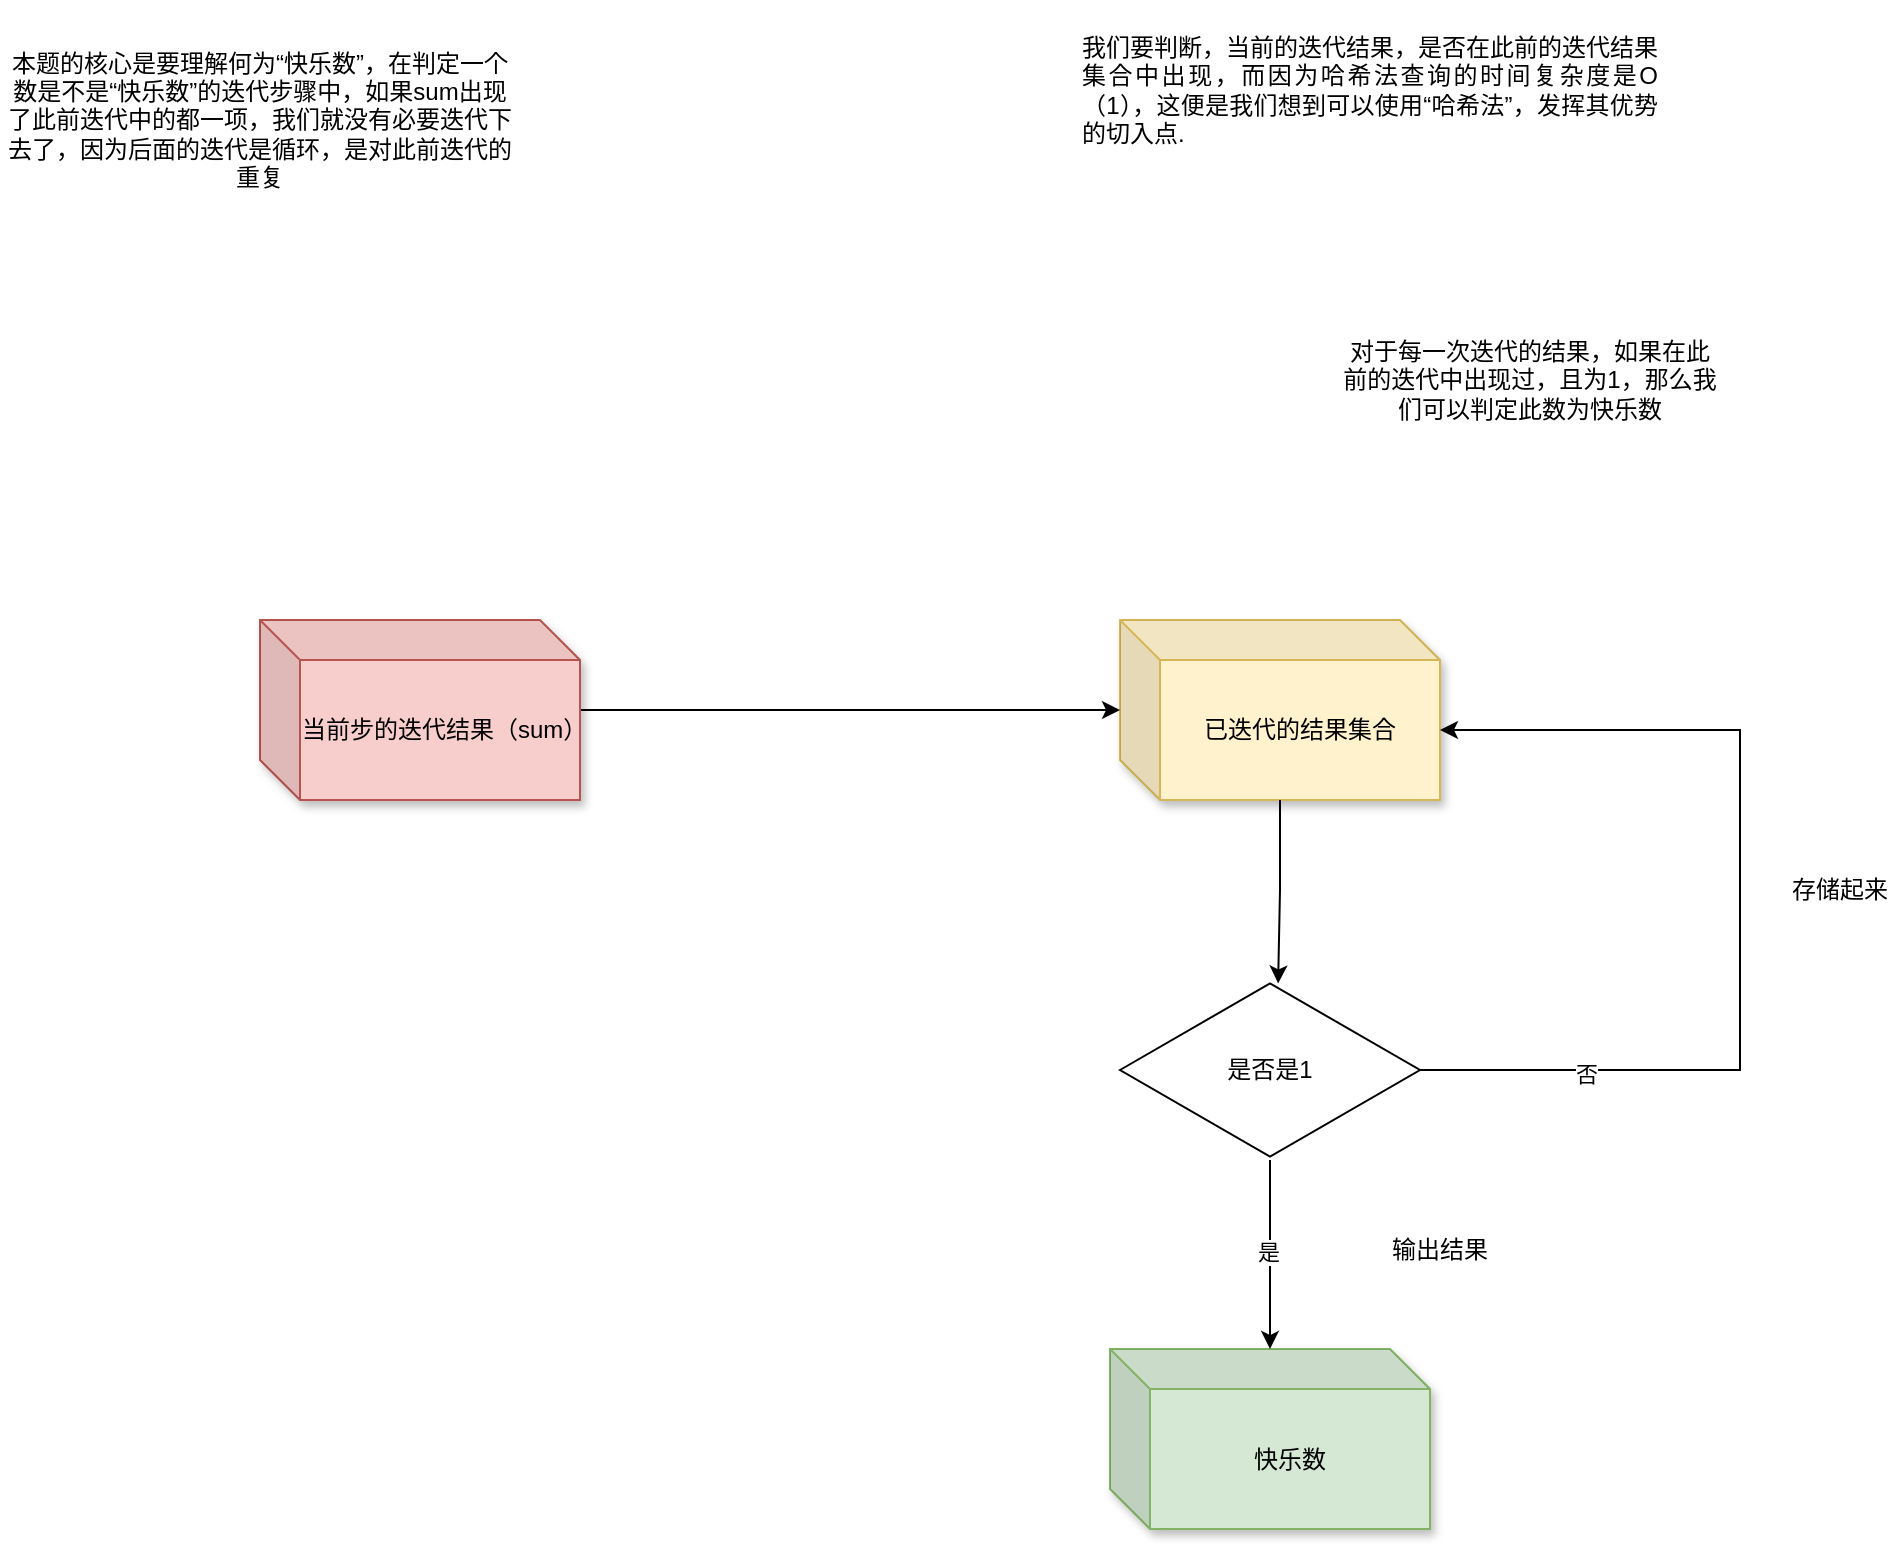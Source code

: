 <mxfile version="22.1.11" type="github">
  <diagram name="第 1 页" id="n8gh3igKdaO5uhaC8ERB">
    <mxGraphModel dx="1173" dy="1834" grid="1" gridSize="10" guides="1" tooltips="1" connect="1" arrows="1" fold="1" page="1" pageScale="1" pageWidth="827" pageHeight="1169" math="0" shadow="0">
      <root>
        <mxCell id="0" />
        <mxCell id="1" parent="0" />
        <mxCell id="uebJWBE_5V3VUWW7Wclp-1" value="已迭代的结果集合" style="shape=cube;whiteSpace=wrap;html=1;boundedLbl=1;backgroundOutline=1;darkOpacity=0.05;darkOpacity2=0.1;shadow=1;fillColor=#fff2cc;strokeColor=#d6b656;" vertex="1" parent="1">
          <mxGeometry x="650" y="130" width="160" height="90" as="geometry" />
        </mxCell>
        <mxCell id="uebJWBE_5V3VUWW7Wclp-2" value="本题的核心是要理解何为“快乐数”，在判定一个数是不是“快乐数”的迭代步骤中，如果sum出现了此前迭代中的都一项，我们就没有必要迭代下去了，因为后面的迭代是循环，是对此前迭代的重复" style="text;html=1;strokeColor=none;fillColor=none;align=center;verticalAlign=middle;whiteSpace=wrap;rounded=0;" vertex="1" parent="1">
          <mxGeometry x="90" y="-180" width="260" height="120" as="geometry" />
        </mxCell>
        <mxCell id="uebJWBE_5V3VUWW7Wclp-4" value="对于每一次迭代的结果，如果在此前的迭代中出现过，且为1，那么我们可以判定此数为快乐数" style="text;html=1;strokeColor=none;fillColor=none;align=center;verticalAlign=middle;whiteSpace=wrap;rounded=0;" vertex="1" parent="1">
          <mxGeometry x="760" y="-20" width="190" height="60" as="geometry" />
        </mxCell>
        <mxCell id="uebJWBE_5V3VUWW7Wclp-5" value="&lt;div style=&quot;text-align: justify;&quot;&gt;&lt;span style=&quot;background-color: initial;&quot;&gt;我们要判断，当前的迭代结果，是否在此前的迭代结果集合中出现，而因为哈希法查询的时间复杂度是O（1），&lt;/span&gt;&lt;span style=&quot;background-color: initial;&quot;&gt;这便是我们想到可以使用“哈希法”，发挥其优势的切入点.&lt;/span&gt;&lt;/div&gt;" style="text;html=1;strokeColor=none;fillColor=none;align=center;verticalAlign=middle;whiteSpace=wrap;rounded=0;" vertex="1" parent="1">
          <mxGeometry x="630" y="-170" width="290" height="70" as="geometry" />
        </mxCell>
        <mxCell id="uebJWBE_5V3VUWW7Wclp-13" style="edgeStyle=orthogonalEdgeStyle;rounded=0;orthogonalLoop=1;jettySize=auto;html=1;" edge="1" parent="1" source="uebJWBE_5V3VUWW7Wclp-7" target="uebJWBE_5V3VUWW7Wclp-1">
          <mxGeometry relative="1" as="geometry" />
        </mxCell>
        <mxCell id="uebJWBE_5V3VUWW7Wclp-7" value="当前步的迭代结果（sum）" style="shape=cube;whiteSpace=wrap;html=1;boundedLbl=1;backgroundOutline=1;darkOpacity=0.05;darkOpacity2=0.1;shadow=1;fillColor=#f8cecc;strokeColor=#b85450;" vertex="1" parent="1">
          <mxGeometry x="220" y="130" width="160" height="90" as="geometry" />
        </mxCell>
        <mxCell id="uebJWBE_5V3VUWW7Wclp-10" value="快乐数" style="shape=cube;whiteSpace=wrap;html=1;boundedLbl=1;backgroundOutline=1;darkOpacity=0.05;darkOpacity2=0.1;shadow=1;fillColor=#d5e8d4;strokeColor=#82b366;" vertex="1" parent="1">
          <mxGeometry x="645" y="494.5" width="160" height="90" as="geometry" />
        </mxCell>
        <mxCell id="uebJWBE_5V3VUWW7Wclp-15" style="edgeStyle=orthogonalEdgeStyle;rounded=0;orthogonalLoop=1;jettySize=auto;html=1;" edge="1" parent="1" source="uebJWBE_5V3VUWW7Wclp-12" target="uebJWBE_5V3VUWW7Wclp-10">
          <mxGeometry relative="1" as="geometry" />
        </mxCell>
        <mxCell id="uebJWBE_5V3VUWW7Wclp-16" value="是" style="edgeLabel;html=1;align=center;verticalAlign=middle;resizable=0;points=[];" vertex="1" connectable="0" parent="uebJWBE_5V3VUWW7Wclp-15">
          <mxGeometry x="-0.034" y="-1" relative="1" as="geometry">
            <mxPoint as="offset" />
          </mxGeometry>
        </mxCell>
        <mxCell id="uebJWBE_5V3VUWW7Wclp-12" value="是否是1" style="html=1;whiteSpace=wrap;aspect=fixed;shape=isoRectangle;" vertex="1" parent="1">
          <mxGeometry x="650" y="310" width="150" height="90" as="geometry" />
        </mxCell>
        <mxCell id="uebJWBE_5V3VUWW7Wclp-14" style="edgeStyle=orthogonalEdgeStyle;rounded=0;orthogonalLoop=1;jettySize=auto;html=1;entryX=0.527;entryY=0.019;entryDx=0;entryDy=0;entryPerimeter=0;" edge="1" parent="1" source="uebJWBE_5V3VUWW7Wclp-1" target="uebJWBE_5V3VUWW7Wclp-12">
          <mxGeometry relative="1" as="geometry" />
        </mxCell>
        <mxCell id="uebJWBE_5V3VUWW7Wclp-17" style="edgeStyle=orthogonalEdgeStyle;rounded=0;orthogonalLoop=1;jettySize=auto;html=1;entryX=0;entryY=0;entryDx=160;entryDy=55;entryPerimeter=0;" edge="1" parent="1" source="uebJWBE_5V3VUWW7Wclp-12" target="uebJWBE_5V3VUWW7Wclp-1">
          <mxGeometry relative="1" as="geometry">
            <Array as="points">
              <mxPoint x="960" y="355" />
              <mxPoint x="960" y="185" />
            </Array>
          </mxGeometry>
        </mxCell>
        <mxCell id="uebJWBE_5V3VUWW7Wclp-18" value="否" style="edgeLabel;html=1;align=center;verticalAlign=middle;resizable=0;points=[];" vertex="1" connectable="0" parent="uebJWBE_5V3VUWW7Wclp-17">
          <mxGeometry x="-0.656" y="-2" relative="1" as="geometry">
            <mxPoint as="offset" />
          </mxGeometry>
        </mxCell>
        <mxCell id="uebJWBE_5V3VUWW7Wclp-19" value="存储起来" style="text;html=1;strokeColor=none;fillColor=none;align=center;verticalAlign=middle;whiteSpace=wrap;rounded=0;" vertex="1" parent="1">
          <mxGeometry x="980" y="250" width="60" height="30" as="geometry" />
        </mxCell>
        <mxCell id="uebJWBE_5V3VUWW7Wclp-20" value="输出结果" style="text;html=1;strokeColor=none;fillColor=none;align=center;verticalAlign=middle;whiteSpace=wrap;rounded=0;" vertex="1" parent="1">
          <mxGeometry x="780" y="430" width="60" height="30" as="geometry" />
        </mxCell>
      </root>
    </mxGraphModel>
  </diagram>
</mxfile>
